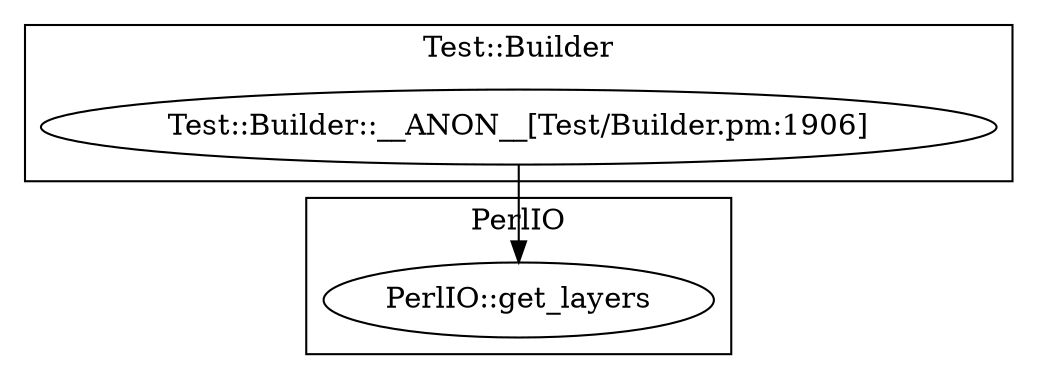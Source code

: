 digraph {
graph [overlap=false]
subgraph cluster_PerlIO {
	label="PerlIO";
	"PerlIO::get_layers";
}
subgraph cluster_Test_Builder {
	label="Test::Builder";
	"Test::Builder::__ANON__[Test/Builder.pm:1906]";
}
"Test::Builder::__ANON__[Test/Builder.pm:1906]" -> "PerlIO::get_layers";
}
